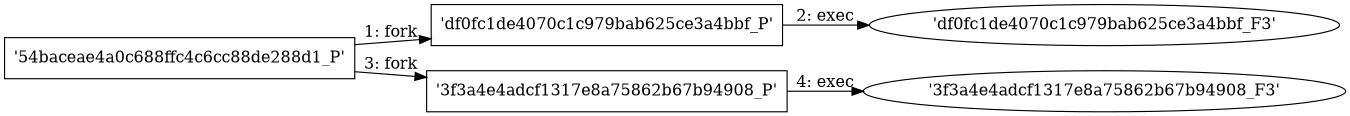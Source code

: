 digraph "D:\Learning\Paper\apt\基于CTI的攻击预警\Dataset\攻击图\ASGfromALLCTI\CISO series Secure your privileged administrative accounts with a phased roadmap.dot" {
rankdir="LR"
size="9"
fixedsize="false"
splines="true"
nodesep=0.3
ranksep=0
fontsize=10
overlap="scalexy"
engine= "neato"
	"'54baceae4a0c688ffc4c6cc88de288d1_P'" [node_type=Process shape=box]
	"'df0fc1de4070c1c979bab625ce3a4bbf_P'" [node_type=Process shape=box]
	"'54baceae4a0c688ffc4c6cc88de288d1_P'" -> "'df0fc1de4070c1c979bab625ce3a4bbf_P'" [label="1: fork"]
	"'df0fc1de4070c1c979bab625ce3a4bbf_P'" [node_type=Process shape=box]
	"'df0fc1de4070c1c979bab625ce3a4bbf_F3'" [node_type=File shape=ellipse]
	"'df0fc1de4070c1c979bab625ce3a4bbf_P'" -> "'df0fc1de4070c1c979bab625ce3a4bbf_F3'" [label="2: exec"]
	"'54baceae4a0c688ffc4c6cc88de288d1_P'" [node_type=Process shape=box]
	"'3f3a4e4adcf1317e8a75862b67b94908_P'" [node_type=Process shape=box]
	"'54baceae4a0c688ffc4c6cc88de288d1_P'" -> "'3f3a4e4adcf1317e8a75862b67b94908_P'" [label="3: fork"]
	"'3f3a4e4adcf1317e8a75862b67b94908_P'" [node_type=Process shape=box]
	"'3f3a4e4adcf1317e8a75862b67b94908_F3'" [node_type=File shape=ellipse]
	"'3f3a4e4adcf1317e8a75862b67b94908_P'" -> "'3f3a4e4adcf1317e8a75862b67b94908_F3'" [label="4: exec"]
}
